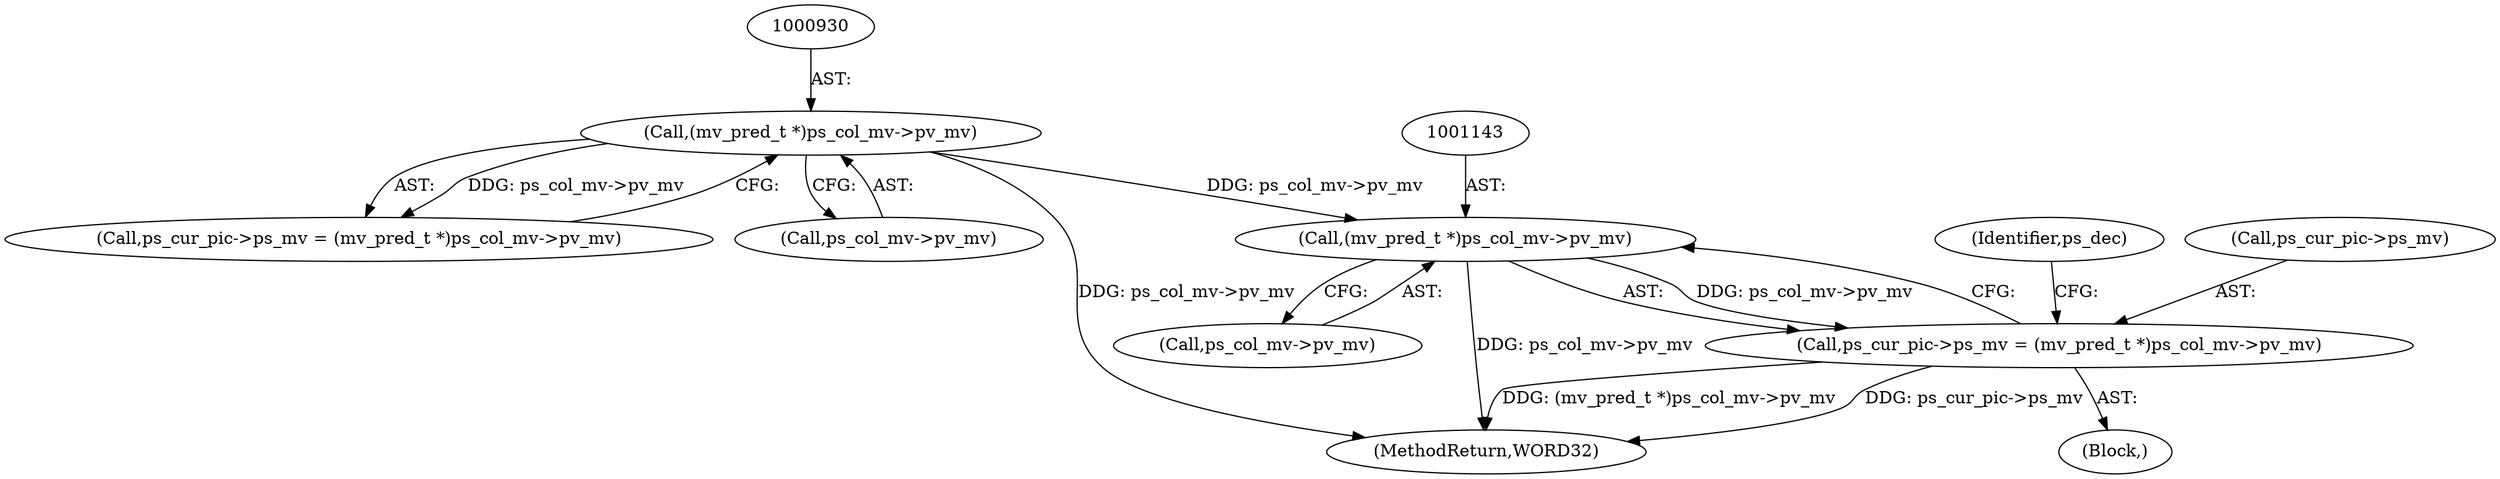 digraph "0_Android_0b23c81c3dd9ec38f7e6806a3955fed1925541a0_3@pointer" {
"1001142" [label="(Call,(mv_pred_t *)ps_col_mv->pv_mv)"];
"1000929" [label="(Call,(mv_pred_t *)ps_col_mv->pv_mv)"];
"1001138" [label="(Call,ps_cur_pic->ps_mv = (mv_pred_t *)ps_col_mv->pv_mv)"];
"1001144" [label="(Call,ps_col_mv->pv_mv)"];
"1001150" [label="(Identifier,ps_dec)"];
"1000925" [label="(Call,ps_cur_pic->ps_mv = (mv_pred_t *)ps_col_mv->pv_mv)"];
"1001138" [label="(Call,ps_cur_pic->ps_mv = (mv_pred_t *)ps_col_mv->pv_mv)"];
"1001142" [label="(Call,(mv_pred_t *)ps_col_mv->pv_mv)"];
"1000931" [label="(Call,ps_col_mv->pv_mv)"];
"1000986" [label="(Block,)"];
"1001139" [label="(Call,ps_cur_pic->ps_mv)"];
"1002159" [label="(MethodReturn,WORD32)"];
"1000929" [label="(Call,(mv_pred_t *)ps_col_mv->pv_mv)"];
"1001142" -> "1001138"  [label="AST: "];
"1001142" -> "1001144"  [label="CFG: "];
"1001143" -> "1001142"  [label="AST: "];
"1001144" -> "1001142"  [label="AST: "];
"1001138" -> "1001142"  [label="CFG: "];
"1001142" -> "1002159"  [label="DDG: ps_col_mv->pv_mv"];
"1001142" -> "1001138"  [label="DDG: ps_col_mv->pv_mv"];
"1000929" -> "1001142"  [label="DDG: ps_col_mv->pv_mv"];
"1000929" -> "1000925"  [label="AST: "];
"1000929" -> "1000931"  [label="CFG: "];
"1000930" -> "1000929"  [label="AST: "];
"1000931" -> "1000929"  [label="AST: "];
"1000925" -> "1000929"  [label="CFG: "];
"1000929" -> "1002159"  [label="DDG: ps_col_mv->pv_mv"];
"1000929" -> "1000925"  [label="DDG: ps_col_mv->pv_mv"];
"1001138" -> "1000986"  [label="AST: "];
"1001139" -> "1001138"  [label="AST: "];
"1001150" -> "1001138"  [label="CFG: "];
"1001138" -> "1002159"  [label="DDG: ps_cur_pic->ps_mv"];
"1001138" -> "1002159"  [label="DDG: (mv_pred_t *)ps_col_mv->pv_mv"];
}
